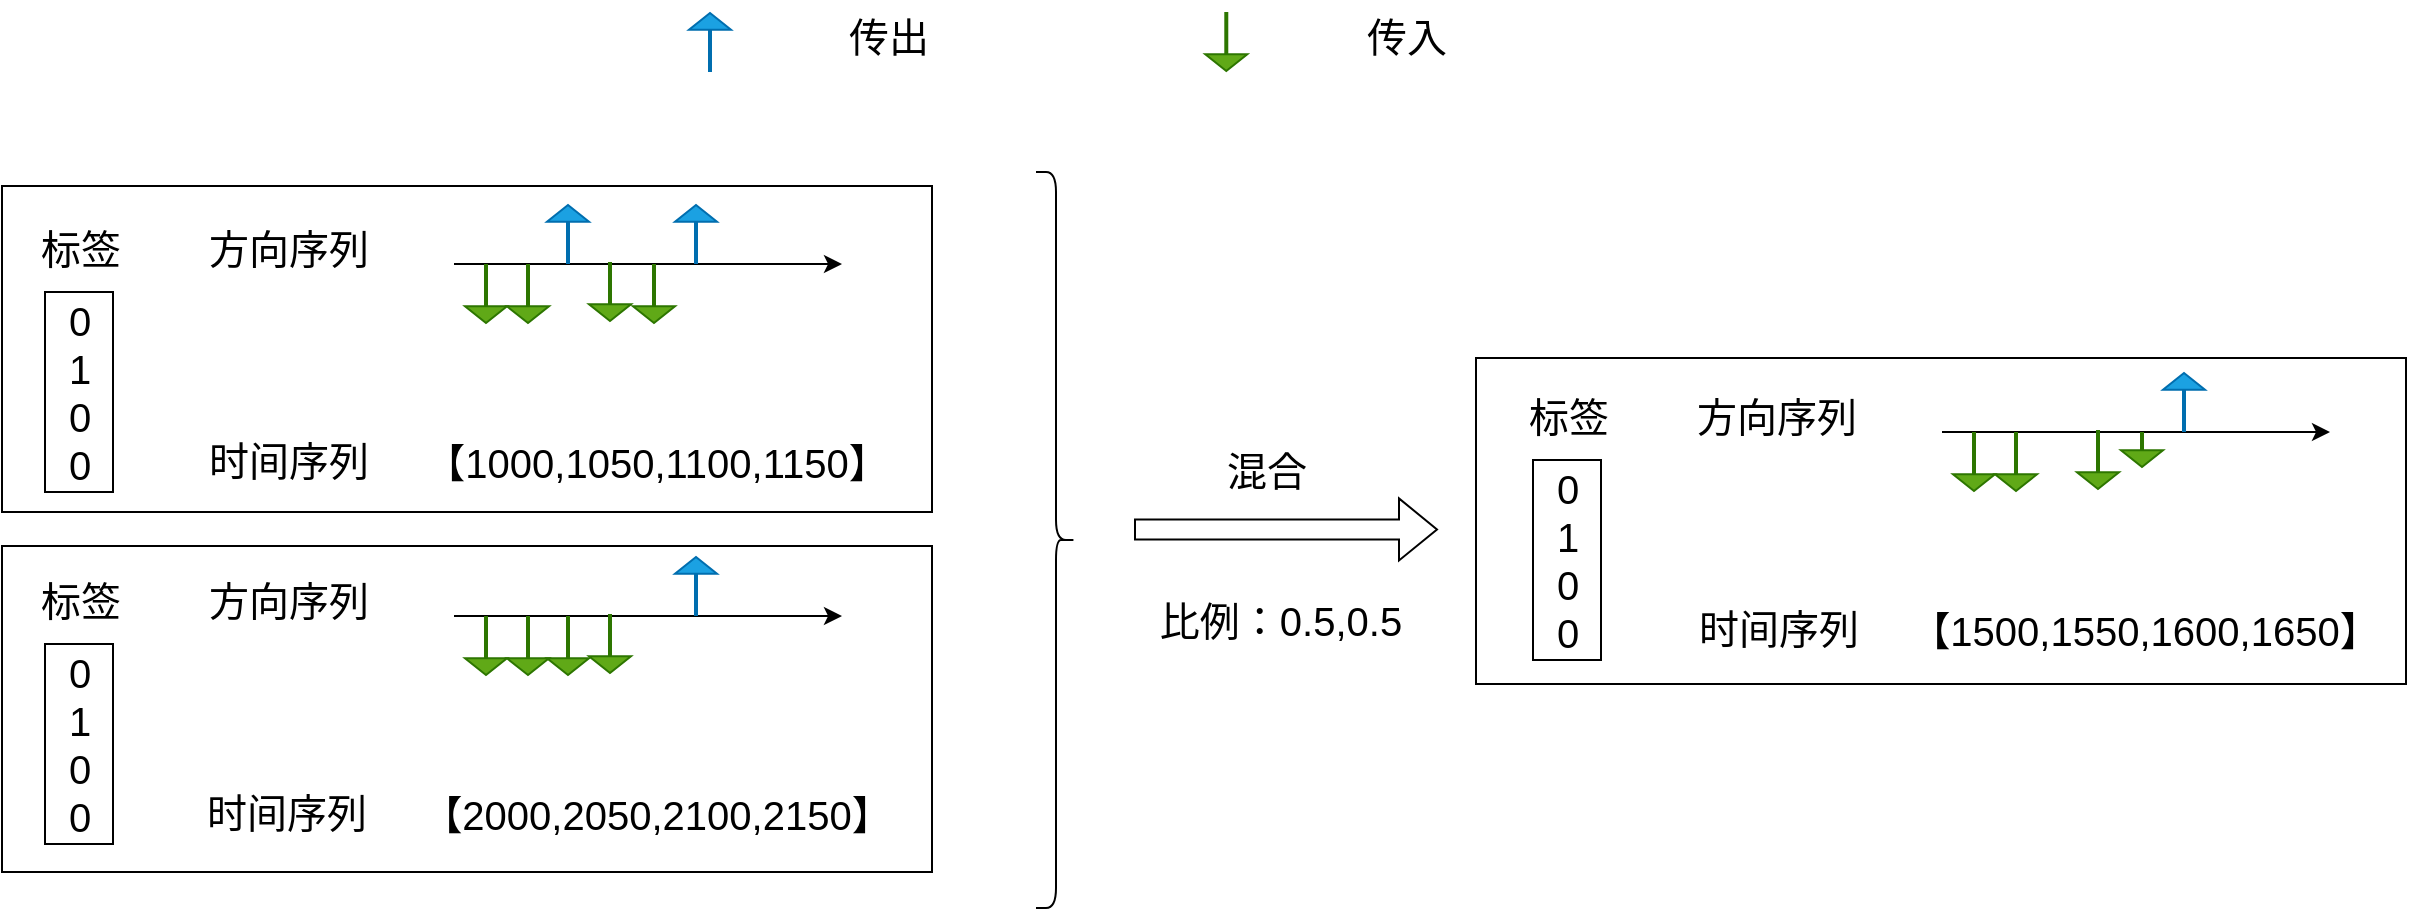 <mxfile version="24.2.7" type="github">
  <diagram name="第 1 页" id="UziOLpM5YsbqwVn2DmHD">
    <mxGraphModel dx="1850" dy="939" grid="0" gridSize="10" guides="1" tooltips="1" connect="1" arrows="1" fold="1" page="0" pageScale="1" pageWidth="827" pageHeight="1169" math="0" shadow="0">
      <root>
        <mxCell id="0" />
        <mxCell id="1" parent="0" />
        <mxCell id="OHT-_fJKQ6jHZzlT6oBC-2" value="" style="shape=flexArrow;endArrow=classic;html=1;rounded=0;" parent="1" edge="1">
          <mxGeometry width="50" height="50" relative="1" as="geometry">
            <mxPoint x="-231" y="212.71" as="sourcePoint" />
            <mxPoint x="-79" y="212.71" as="targetPoint" />
          </mxGeometry>
        </mxCell>
        <mxCell id="OHT-_fJKQ6jHZzlT6oBC-3" value="&lt;font size=&quot;1&quot;&gt;&lt;font style=&quot;font-size: 20px;&quot;&gt;混合&lt;/font&gt;&lt;/font&gt;" style="text;html=1;align=center;verticalAlign=middle;resizable=0;points=[];autosize=1;strokeColor=none;fillColor=none;" parent="1" vertex="1">
          <mxGeometry x="-194" y="165" width="58" height="36" as="geometry" />
        </mxCell>
        <mxCell id="OHT-_fJKQ6jHZzlT6oBC-31" value="" style="endArrow=classic;html=1;rounded=0;" parent="1" edge="1">
          <mxGeometry width="50" height="50" relative="1" as="geometry">
            <mxPoint x="-571" y="80" as="sourcePoint" />
            <mxPoint x="-377" y="80" as="targetPoint" />
          </mxGeometry>
        </mxCell>
        <mxCell id="OHT-_fJKQ6jHZzlT6oBC-38" value="" style="shape=flexArrow;endArrow=classic;html=1;rounded=0;fillColor=#60a917;strokeColor=#2D7600;endWidth=19;endSize=2.44;width=1;" parent="1" edge="1">
          <mxGeometry width="50" height="50" relative="1" as="geometry">
            <mxPoint x="-555" y="80" as="sourcePoint" />
            <mxPoint x="-555" y="110" as="targetPoint" />
          </mxGeometry>
        </mxCell>
        <mxCell id="OHT-_fJKQ6jHZzlT6oBC-39" value="" style="shape=flexArrow;endArrow=classic;html=1;rounded=0;fillColor=#60a917;strokeColor=#2D7600;endWidth=19;endSize=2.44;width=1;" parent="1" edge="1">
          <mxGeometry width="50" height="50" relative="1" as="geometry">
            <mxPoint x="-534" y="80" as="sourcePoint" />
            <mxPoint x="-534" y="110" as="targetPoint" />
          </mxGeometry>
        </mxCell>
        <mxCell id="OHT-_fJKQ6jHZzlT6oBC-40" value="" style="shape=flexArrow;endArrow=classic;html=1;rounded=0;endWidth=19;endSize=2.44;width=1;fillColor=#1ba1e2;strokeColor=#006EAF;" parent="1" edge="1">
          <mxGeometry width="50" height="50" relative="1" as="geometry">
            <mxPoint x="-514" y="80" as="sourcePoint" />
            <mxPoint x="-514" y="50" as="targetPoint" />
          </mxGeometry>
        </mxCell>
        <mxCell id="OHT-_fJKQ6jHZzlT6oBC-41" value="" style="shape=flexArrow;endArrow=classic;html=1;rounded=0;fillColor=#60a917;strokeColor=#2D7600;endWidth=19;endSize=2.44;width=1;" parent="1" edge="1">
          <mxGeometry width="50" height="50" relative="1" as="geometry">
            <mxPoint x="-493" y="79" as="sourcePoint" />
            <mxPoint x="-493" y="109" as="targetPoint" />
          </mxGeometry>
        </mxCell>
        <mxCell id="OHT-_fJKQ6jHZzlT6oBC-42" value="" style="shape=flexArrow;endArrow=classic;html=1;rounded=0;fillColor=#60a917;strokeColor=#2D7600;endWidth=19;endSize=2.44;width=1;" parent="1" edge="1">
          <mxGeometry width="50" height="50" relative="1" as="geometry">
            <mxPoint x="-471" y="80" as="sourcePoint" />
            <mxPoint x="-471" y="110" as="targetPoint" />
          </mxGeometry>
        </mxCell>
        <mxCell id="OHT-_fJKQ6jHZzlT6oBC-43" value="" style="shape=flexArrow;endArrow=classic;html=1;rounded=0;endWidth=19;endSize=2.44;width=1;fillColor=#1ba1e2;strokeColor=#006EAF;" parent="1" edge="1">
          <mxGeometry width="50" height="50" relative="1" as="geometry">
            <mxPoint x="-450" y="80" as="sourcePoint" />
            <mxPoint x="-450" y="50" as="targetPoint" />
          </mxGeometry>
        </mxCell>
        <mxCell id="OHT-_fJKQ6jHZzlT6oBC-44" value="&lt;font size=&quot;1&quot;&gt;&lt;font style=&quot;font-size: 20px;&quot;&gt;方向序列&lt;/font&gt;&lt;/font&gt;" style="text;html=1;align=center;verticalAlign=middle;resizable=0;points=[];autosize=1;strokeColor=none;fillColor=none;" parent="1" vertex="1">
          <mxGeometry x="-703" y="54" width="98" height="36" as="geometry" />
        </mxCell>
        <mxCell id="OHT-_fJKQ6jHZzlT6oBC-45" value="&lt;font size=&quot;1&quot;&gt;&lt;font style=&quot;font-size: 20px;&quot;&gt;标签&lt;/font&gt;&lt;/font&gt;" style="text;html=1;align=center;verticalAlign=middle;resizable=0;points=[];autosize=1;strokeColor=none;fillColor=none;" parent="1" vertex="1">
          <mxGeometry x="-787" y="54" width="58" height="36" as="geometry" />
        </mxCell>
        <mxCell id="OHT-_fJKQ6jHZzlT6oBC-46" value="&lt;div style=&quot;font-size: 20px;&quot;&gt;&lt;font style=&quot;font-size: 20px;&quot;&gt;&lt;font style=&quot;font-size: 20px;&quot;&gt;0&lt;/font&gt;&lt;/font&gt;&lt;/div&gt;&lt;div style=&quot;font-size: 20px;&quot;&gt;&lt;font style=&quot;font-size: 20px;&quot;&gt;&lt;font style=&quot;font-size: 20px;&quot;&gt;1&lt;/font&gt;&lt;/font&gt;&lt;/div&gt;&lt;div style=&quot;font-size: 20px;&quot;&gt;&lt;font style=&quot;font-size: 20px;&quot;&gt;&lt;font style=&quot;font-size: 20px;&quot;&gt;0&lt;br&gt;&lt;/font&gt;&lt;/font&gt;&lt;/div&gt;&lt;div style=&quot;font-size: 20px;&quot;&gt;&lt;font style=&quot;font-size: 20px;&quot;&gt;&lt;font style=&quot;font-size: 20px;&quot;&gt;&lt;font style=&quot;font-size: 20px;&quot;&gt;0&lt;/font&gt;&lt;br&gt;&lt;/font&gt;&lt;/font&gt;&lt;/div&gt;" style="rounded=0;whiteSpace=wrap;html=1;" parent="1" vertex="1">
          <mxGeometry x="-775.5" y="94" width="34" height="100" as="geometry" />
        </mxCell>
        <mxCell id="OHT-_fJKQ6jHZzlT6oBC-96" value="" style="shape=flexArrow;endArrow=classic;html=1;rounded=0;endWidth=19;endSize=2.44;width=1;fillColor=#1ba1e2;strokeColor=#006EAF;" parent="1" edge="1">
          <mxGeometry width="50" height="50" relative="1" as="geometry">
            <mxPoint x="-442.999" y="-16" as="sourcePoint" />
            <mxPoint x="-442.999" y="-46" as="targetPoint" />
          </mxGeometry>
        </mxCell>
        <mxCell id="OHT-_fJKQ6jHZzlT6oBC-97" value="" style="shape=flexArrow;endArrow=classic;html=1;rounded=0;fillColor=#60a917;strokeColor=#2D7600;endWidth=19;endSize=2.44;width=1;" parent="1" edge="1">
          <mxGeometry width="50" height="50" relative="1" as="geometry">
            <mxPoint x="-184.856" y="-46" as="sourcePoint" />
            <mxPoint x="-184.856" y="-16" as="targetPoint" />
          </mxGeometry>
        </mxCell>
        <mxCell id="OHT-_fJKQ6jHZzlT6oBC-98" value="&lt;font size=&quot;1&quot;&gt;&lt;font style=&quot;font-size: 20px;&quot;&gt;传出&lt;br&gt;&lt;/font&gt;&lt;/font&gt;" style="text;html=1;align=center;verticalAlign=middle;resizable=0;points=[];autosize=1;strokeColor=none;fillColor=none;" parent="1" vertex="1">
          <mxGeometry x="-383.0" y="-52" width="58" height="36" as="geometry" />
        </mxCell>
        <mxCell id="OHT-_fJKQ6jHZzlT6oBC-99" value="&lt;font size=&quot;1&quot;&gt;&lt;font style=&quot;font-size: 20px;&quot;&gt;传入&lt;br&gt;&lt;/font&gt;&lt;/font&gt;" style="text;html=1;align=center;verticalAlign=middle;resizable=0;points=[];autosize=1;strokeColor=none;fillColor=none;" parent="1" vertex="1">
          <mxGeometry x="-124.5" y="-52" width="58" height="36" as="geometry" />
        </mxCell>
        <mxCell id="OHT-_fJKQ6jHZzlT6oBC-125" value="&lt;font size=&quot;1&quot;&gt;&lt;font style=&quot;font-size: 20px;&quot;&gt;时间序列&lt;/font&gt;&lt;/font&gt;" style="text;html=1;align=center;verticalAlign=middle;resizable=0;points=[];autosize=1;strokeColor=none;fillColor=none;" parent="1" vertex="1">
          <mxGeometry x="-703" y="160" width="98" height="36" as="geometry" />
        </mxCell>
        <mxCell id="OHT-_fJKQ6jHZzlT6oBC-129" value="&lt;font size=&quot;1&quot;&gt;&lt;font style=&quot;font-size: 20px;&quot;&gt;【1000,1050,1100,1150】&lt;/font&gt;&lt;/font&gt;" style="text;html=1;align=center;verticalAlign=middle;resizable=0;points=[];autosize=1;strokeColor=none;fillColor=none;" parent="1" vertex="1">
          <mxGeometry x="-597" y="161" width="253" height="36" as="geometry" />
        </mxCell>
        <mxCell id="OHT-_fJKQ6jHZzlT6oBC-131" value="" style="endArrow=classic;html=1;rounded=0;" parent="1" edge="1">
          <mxGeometry width="50" height="50" relative="1" as="geometry">
            <mxPoint x="-571" y="256" as="sourcePoint" />
            <mxPoint x="-377" y="256" as="targetPoint" />
          </mxGeometry>
        </mxCell>
        <mxCell id="OHT-_fJKQ6jHZzlT6oBC-132" value="" style="shape=flexArrow;endArrow=classic;html=1;rounded=0;fillColor=#60a917;strokeColor=#2D7600;endWidth=19;endSize=2.44;width=1;" parent="1" edge="1">
          <mxGeometry width="50" height="50" relative="1" as="geometry">
            <mxPoint x="-555" y="256" as="sourcePoint" />
            <mxPoint x="-555" y="286" as="targetPoint" />
          </mxGeometry>
        </mxCell>
        <mxCell id="OHT-_fJKQ6jHZzlT6oBC-133" value="" style="shape=flexArrow;endArrow=classic;html=1;rounded=0;fillColor=#60a917;strokeColor=#2D7600;endWidth=19;endSize=2.44;width=1;" parent="1" edge="1">
          <mxGeometry width="50" height="50" relative="1" as="geometry">
            <mxPoint x="-534" y="256" as="sourcePoint" />
            <mxPoint x="-534" y="286" as="targetPoint" />
          </mxGeometry>
        </mxCell>
        <mxCell id="OHT-_fJKQ6jHZzlT6oBC-135" value="" style="shape=flexArrow;endArrow=classic;html=1;rounded=0;fillColor=#60a917;strokeColor=#2D7600;endWidth=19;endSize=2.44;width=1;" parent="1" edge="1">
          <mxGeometry width="50" height="50" relative="1" as="geometry">
            <mxPoint x="-493" y="255" as="sourcePoint" />
            <mxPoint x="-493" y="285" as="targetPoint" />
          </mxGeometry>
        </mxCell>
        <mxCell id="OHT-_fJKQ6jHZzlT6oBC-137" value="" style="shape=flexArrow;endArrow=classic;html=1;rounded=0;endWidth=19;endSize=2.44;width=1;fillColor=#1ba1e2;strokeColor=#006EAF;" parent="1" edge="1">
          <mxGeometry width="50" height="50" relative="1" as="geometry">
            <mxPoint x="-450" y="256" as="sourcePoint" />
            <mxPoint x="-450" y="226" as="targetPoint" />
          </mxGeometry>
        </mxCell>
        <mxCell id="OHT-_fJKQ6jHZzlT6oBC-138" value="&lt;font size=&quot;1&quot;&gt;&lt;font style=&quot;font-size: 20px;&quot;&gt;方向序列&lt;/font&gt;&lt;/font&gt;" style="text;html=1;align=center;verticalAlign=middle;resizable=0;points=[];autosize=1;strokeColor=none;fillColor=none;" parent="1" vertex="1">
          <mxGeometry x="-703" y="230" width="98" height="36" as="geometry" />
        </mxCell>
        <mxCell id="OHT-_fJKQ6jHZzlT6oBC-139" value="&lt;font size=&quot;1&quot;&gt;&lt;font style=&quot;font-size: 20px;&quot;&gt;标签&lt;/font&gt;&lt;/font&gt;" style="text;html=1;align=center;verticalAlign=middle;resizable=0;points=[];autosize=1;strokeColor=none;fillColor=none;" parent="1" vertex="1">
          <mxGeometry x="-787" y="230" width="58" height="36" as="geometry" />
        </mxCell>
        <mxCell id="OHT-_fJKQ6jHZzlT6oBC-140" value="&lt;div style=&quot;font-size: 20px;&quot;&gt;&lt;font style=&quot;font-size: 20px;&quot;&gt;&lt;font style=&quot;font-size: 20px;&quot;&gt;0&lt;/font&gt;&lt;/font&gt;&lt;/div&gt;&lt;div style=&quot;font-size: 20px;&quot;&gt;&lt;font style=&quot;font-size: 20px;&quot;&gt;&lt;font style=&quot;font-size: 20px;&quot;&gt;1&lt;/font&gt;&lt;/font&gt;&lt;/div&gt;&lt;div style=&quot;font-size: 20px;&quot;&gt;&lt;font style=&quot;font-size: 20px;&quot;&gt;&lt;font style=&quot;font-size: 20px;&quot;&gt;0&lt;br&gt;&lt;/font&gt;&lt;/font&gt;&lt;/div&gt;&lt;div style=&quot;font-size: 20px;&quot;&gt;&lt;font style=&quot;font-size: 20px;&quot;&gt;&lt;font style=&quot;font-size: 20px;&quot;&gt;&lt;font style=&quot;font-size: 20px;&quot;&gt;0&lt;/font&gt;&lt;br&gt;&lt;/font&gt;&lt;/font&gt;&lt;/div&gt;" style="rounded=0;whiteSpace=wrap;html=1;" parent="1" vertex="1">
          <mxGeometry x="-775.5" y="270" width="34" height="100" as="geometry" />
        </mxCell>
        <mxCell id="OHT-_fJKQ6jHZzlT6oBC-141" value="&lt;font size=&quot;1&quot;&gt;&lt;font style=&quot;font-size: 20px;&quot;&gt;时间序列&lt;/font&gt;&lt;/font&gt;" style="text;html=1;align=center;verticalAlign=middle;resizable=0;points=[];autosize=1;strokeColor=none;fillColor=none;" parent="1" vertex="1">
          <mxGeometry x="-704" y="336" width="98" height="36" as="geometry" />
        </mxCell>
        <mxCell id="OHT-_fJKQ6jHZzlT6oBC-142" value="&lt;font size=&quot;1&quot;&gt;&lt;font style=&quot;font-size: 20px;&quot;&gt;【2000,2050,2100,2150】&lt;/font&gt;&lt;/font&gt;" style="text;html=1;align=center;verticalAlign=middle;resizable=0;points=[];autosize=1;strokeColor=none;fillColor=none;" parent="1" vertex="1">
          <mxGeometry x="-597" y="337" width="253" height="36" as="geometry" />
        </mxCell>
        <mxCell id="OHT-_fJKQ6jHZzlT6oBC-143" value="" style="endArrow=classic;html=1;rounded=0;" parent="1" edge="1">
          <mxGeometry width="50" height="50" relative="1" as="geometry">
            <mxPoint x="173" y="164" as="sourcePoint" />
            <mxPoint x="367" y="164" as="targetPoint" />
          </mxGeometry>
        </mxCell>
        <mxCell id="OHT-_fJKQ6jHZzlT6oBC-144" value="" style="shape=flexArrow;endArrow=classic;html=1;rounded=0;fillColor=#60a917;strokeColor=#2D7600;endWidth=19;endSize=2.44;width=1;" parent="1" edge="1">
          <mxGeometry width="50" height="50" relative="1" as="geometry">
            <mxPoint x="189" y="164" as="sourcePoint" />
            <mxPoint x="189" y="194" as="targetPoint" />
          </mxGeometry>
        </mxCell>
        <mxCell id="OHT-_fJKQ6jHZzlT6oBC-145" value="" style="shape=flexArrow;endArrow=classic;html=1;rounded=0;fillColor=#60a917;strokeColor=#2D7600;endWidth=19;endSize=2.44;width=1;" parent="1" edge="1">
          <mxGeometry width="50" height="50" relative="1" as="geometry">
            <mxPoint x="210" y="164" as="sourcePoint" />
            <mxPoint x="210" y="194" as="targetPoint" />
          </mxGeometry>
        </mxCell>
        <mxCell id="OHT-_fJKQ6jHZzlT6oBC-147" value="" style="shape=flexArrow;endArrow=classic;html=1;rounded=0;fillColor=#60a917;strokeColor=#2D7600;endWidth=19;endSize=2.44;width=1;" parent="1" edge="1">
          <mxGeometry width="50" height="50" relative="1" as="geometry">
            <mxPoint x="251" y="163" as="sourcePoint" />
            <mxPoint x="251" y="193" as="targetPoint" />
          </mxGeometry>
        </mxCell>
        <mxCell id="OHT-_fJKQ6jHZzlT6oBC-148" value="" style="shape=flexArrow;endArrow=classic;html=1;rounded=0;fillColor=#60a917;strokeColor=#2D7600;endWidth=19;endSize=2.44;width=1;" parent="1" edge="1">
          <mxGeometry width="50" height="50" relative="1" as="geometry">
            <mxPoint x="273" y="164" as="sourcePoint" />
            <mxPoint x="273" y="182" as="targetPoint" />
          </mxGeometry>
        </mxCell>
        <mxCell id="OHT-_fJKQ6jHZzlT6oBC-149" value="" style="shape=flexArrow;endArrow=classic;html=1;rounded=0;endWidth=19;endSize=2.44;width=1;fillColor=#1ba1e2;strokeColor=#006EAF;" parent="1" edge="1">
          <mxGeometry width="50" height="50" relative="1" as="geometry">
            <mxPoint x="294" y="164" as="sourcePoint" />
            <mxPoint x="294" y="134" as="targetPoint" />
          </mxGeometry>
        </mxCell>
        <mxCell id="OHT-_fJKQ6jHZzlT6oBC-150" value="&lt;font size=&quot;1&quot;&gt;&lt;font style=&quot;font-size: 20px;&quot;&gt;方向序列&lt;/font&gt;&lt;/font&gt;" style="text;html=1;align=center;verticalAlign=middle;resizable=0;points=[];autosize=1;strokeColor=none;fillColor=none;" parent="1" vertex="1">
          <mxGeometry x="41" y="138" width="98" height="36" as="geometry" />
        </mxCell>
        <mxCell id="OHT-_fJKQ6jHZzlT6oBC-151" value="&lt;font size=&quot;1&quot;&gt;&lt;font style=&quot;font-size: 20px;&quot;&gt;标签&lt;/font&gt;&lt;/font&gt;" style="text;html=1;align=center;verticalAlign=middle;resizable=0;points=[];autosize=1;strokeColor=none;fillColor=none;" parent="1" vertex="1">
          <mxGeometry x="-43" y="138" width="58" height="36" as="geometry" />
        </mxCell>
        <mxCell id="OHT-_fJKQ6jHZzlT6oBC-152" value="&lt;div style=&quot;font-size: 20px;&quot;&gt;&lt;font style=&quot;font-size: 20px;&quot;&gt;&lt;font style=&quot;font-size: 20px;&quot;&gt;0&lt;/font&gt;&lt;/font&gt;&lt;/div&gt;&lt;div style=&quot;font-size: 20px;&quot;&gt;&lt;font style=&quot;font-size: 20px;&quot;&gt;&lt;font style=&quot;font-size: 20px;&quot;&gt;1&lt;/font&gt;&lt;/font&gt;&lt;/div&gt;&lt;div style=&quot;font-size: 20px;&quot;&gt;&lt;font style=&quot;font-size: 20px;&quot;&gt;&lt;font style=&quot;font-size: 20px;&quot;&gt;0&lt;br&gt;&lt;/font&gt;&lt;/font&gt;&lt;/div&gt;&lt;div style=&quot;font-size: 20px;&quot;&gt;&lt;font style=&quot;font-size: 20px;&quot;&gt;&lt;font style=&quot;font-size: 20px;&quot;&gt;&lt;font style=&quot;font-size: 20px;&quot;&gt;0&lt;/font&gt;&lt;br&gt;&lt;/font&gt;&lt;/font&gt;&lt;/div&gt;" style="rounded=0;whiteSpace=wrap;html=1;" parent="1" vertex="1">
          <mxGeometry x="-31.5" y="178" width="34" height="100" as="geometry" />
        </mxCell>
        <mxCell id="OHT-_fJKQ6jHZzlT6oBC-153" value="&lt;font size=&quot;1&quot;&gt;&lt;font style=&quot;font-size: 20px;&quot;&gt;时间序列&lt;/font&gt;&lt;/font&gt;" style="text;html=1;align=center;verticalAlign=middle;resizable=0;points=[];autosize=1;strokeColor=none;fillColor=none;" parent="1" vertex="1">
          <mxGeometry x="42" y="244" width="98" height="36" as="geometry" />
        </mxCell>
        <mxCell id="OHT-_fJKQ6jHZzlT6oBC-154" value="&lt;font size=&quot;1&quot;&gt;&lt;font style=&quot;font-size: 20px;&quot;&gt;【1500,1550,1600,1650】&lt;/font&gt;&lt;/font&gt;" style="text;html=1;align=center;verticalAlign=middle;resizable=0;points=[];autosize=1;strokeColor=none;fillColor=none;" parent="1" vertex="1">
          <mxGeometry x="147" y="245" width="253" height="36" as="geometry" />
        </mxCell>
        <mxCell id="OHT-_fJKQ6jHZzlT6oBC-155" value="" style="shape=flexArrow;endArrow=classic;html=1;rounded=0;fillColor=#60a917;strokeColor=#2D7600;endWidth=19;endSize=2.44;width=1;" parent="1" edge="1">
          <mxGeometry width="50" height="50" relative="1" as="geometry">
            <mxPoint x="-514" y="256" as="sourcePoint" />
            <mxPoint x="-514" y="286" as="targetPoint" />
          </mxGeometry>
        </mxCell>
        <mxCell id="OHT-_fJKQ6jHZzlT6oBC-156" value="" style="shape=curlyBracket;whiteSpace=wrap;html=1;rounded=1;flipH=1;labelPosition=right;verticalLabelPosition=middle;align=left;verticalAlign=middle;" parent="1" vertex="1">
          <mxGeometry x="-280" y="34" width="20" height="368" as="geometry" />
        </mxCell>
        <mxCell id="OHT-_fJKQ6jHZzlT6oBC-162" value="&lt;font size=&quot;1&quot;&gt;&lt;font style=&quot;font-size: 20px;&quot;&gt;比例：0.5,0.5&lt;/font&gt;&lt;/font&gt;" style="text;html=1;align=center;verticalAlign=middle;resizable=0;points=[];autosize=1;strokeColor=none;fillColor=none;" parent="1" vertex="1">
          <mxGeometry x="-228" y="240" width="139" height="36" as="geometry" />
        </mxCell>
        <mxCell id="w2WC6_elFUNRuHszqCy3-1" value="" style="rounded=0;whiteSpace=wrap;html=1;fillColor=none;" vertex="1" parent="1">
          <mxGeometry x="-797" y="41" width="465" height="163" as="geometry" />
        </mxCell>
        <mxCell id="w2WC6_elFUNRuHszqCy3-2" value="" style="rounded=0;whiteSpace=wrap;html=1;fillColor=none;" vertex="1" parent="1">
          <mxGeometry x="-797" y="221" width="465" height="163" as="geometry" />
        </mxCell>
        <mxCell id="w2WC6_elFUNRuHszqCy3-3" value="" style="rounded=0;whiteSpace=wrap;html=1;fillColor=none;" vertex="1" parent="1">
          <mxGeometry x="-60" y="127" width="465" height="163" as="geometry" />
        </mxCell>
      </root>
    </mxGraphModel>
  </diagram>
</mxfile>
